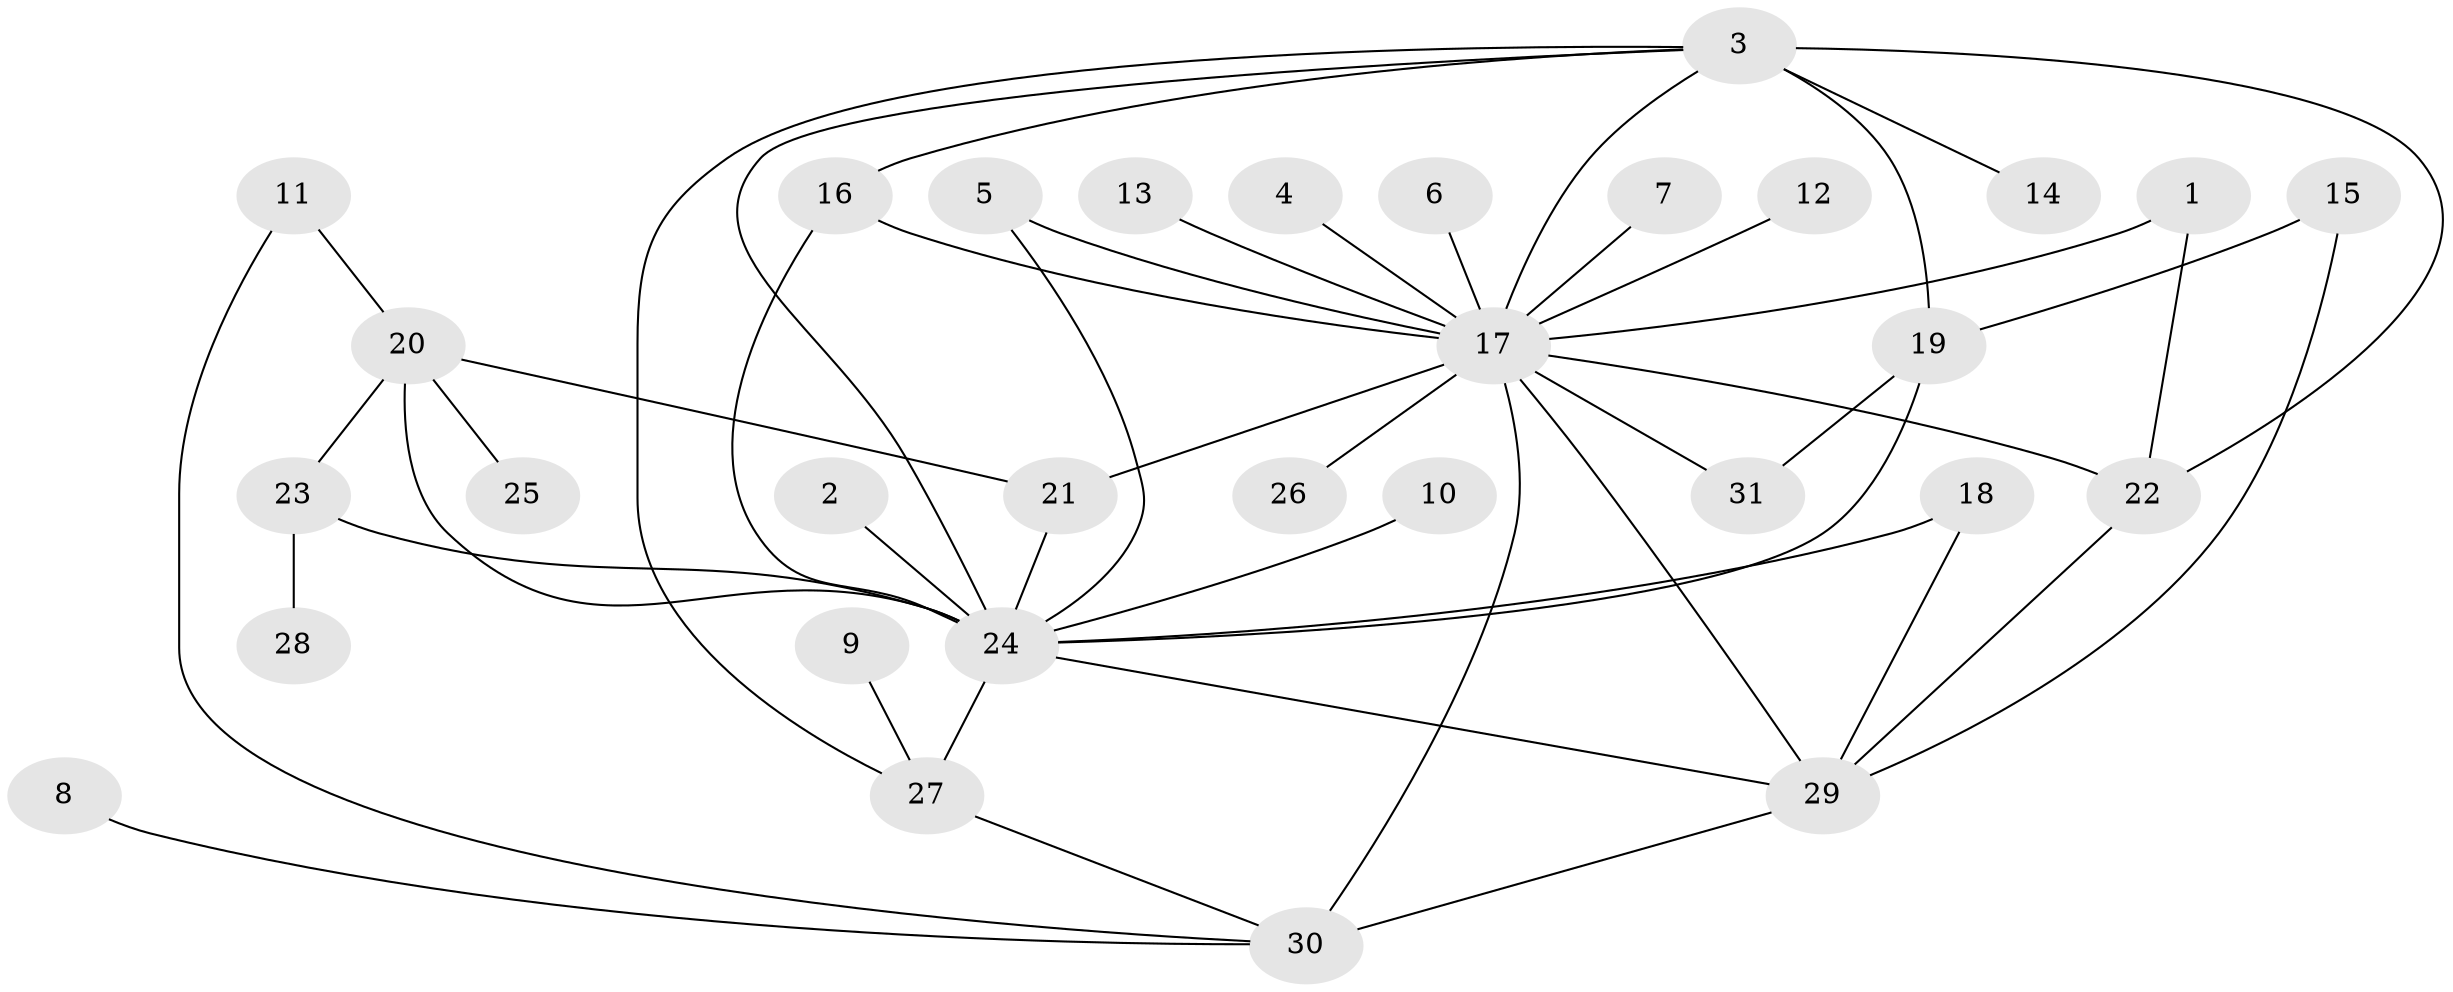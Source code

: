 // original degree distribution, {21: 0.01639344262295082, 7: 0.03278688524590164, 6: 0.04918032786885246, 2: 0.2786885245901639, 5: 0.03278688524590164, 4: 0.08196721311475409, 3: 0.09836065573770492, 13: 0.01639344262295082, 1: 0.39344262295081966}
// Generated by graph-tools (version 1.1) at 2025/49/03/09/25 03:49:59]
// undirected, 31 vertices, 48 edges
graph export_dot {
graph [start="1"]
  node [color=gray90,style=filled];
  1;
  2;
  3;
  4;
  5;
  6;
  7;
  8;
  9;
  10;
  11;
  12;
  13;
  14;
  15;
  16;
  17;
  18;
  19;
  20;
  21;
  22;
  23;
  24;
  25;
  26;
  27;
  28;
  29;
  30;
  31;
  1 -- 17 [weight=1.0];
  1 -- 22 [weight=1.0];
  2 -- 24 [weight=1.0];
  3 -- 14 [weight=1.0];
  3 -- 16 [weight=1.0];
  3 -- 17 [weight=1.0];
  3 -- 19 [weight=2.0];
  3 -- 22 [weight=1.0];
  3 -- 24 [weight=1.0];
  3 -- 27 [weight=1.0];
  4 -- 17 [weight=1.0];
  5 -- 17 [weight=1.0];
  5 -- 24 [weight=1.0];
  6 -- 17 [weight=1.0];
  7 -- 17 [weight=1.0];
  8 -- 30 [weight=1.0];
  9 -- 27 [weight=1.0];
  10 -- 24 [weight=1.0];
  11 -- 20 [weight=1.0];
  11 -- 30 [weight=1.0];
  12 -- 17 [weight=1.0];
  13 -- 17 [weight=1.0];
  15 -- 19 [weight=1.0];
  15 -- 29 [weight=1.0];
  16 -- 17 [weight=2.0];
  16 -- 24 [weight=1.0];
  17 -- 21 [weight=2.0];
  17 -- 22 [weight=1.0];
  17 -- 26 [weight=1.0];
  17 -- 29 [weight=1.0];
  17 -- 30 [weight=2.0];
  17 -- 31 [weight=1.0];
  18 -- 24 [weight=1.0];
  18 -- 29 [weight=1.0];
  19 -- 24 [weight=1.0];
  19 -- 31 [weight=1.0];
  20 -- 21 [weight=1.0];
  20 -- 23 [weight=1.0];
  20 -- 24 [weight=1.0];
  20 -- 25 [weight=1.0];
  21 -- 24 [weight=1.0];
  22 -- 29 [weight=1.0];
  23 -- 24 [weight=2.0];
  23 -- 28 [weight=1.0];
  24 -- 27 [weight=1.0];
  24 -- 29 [weight=1.0];
  27 -- 30 [weight=1.0];
  29 -- 30 [weight=1.0];
}
